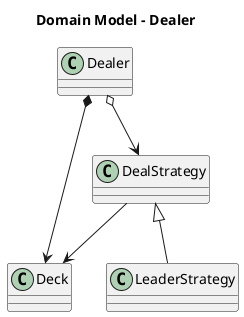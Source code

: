 @startuml
title "Domain Model - Dealer"

Dealer *--> Deck
Dealer o--> DealStrategy
DealStrategy --> Deck

DealStrategy <|-- LeaderStrategy



@enduml